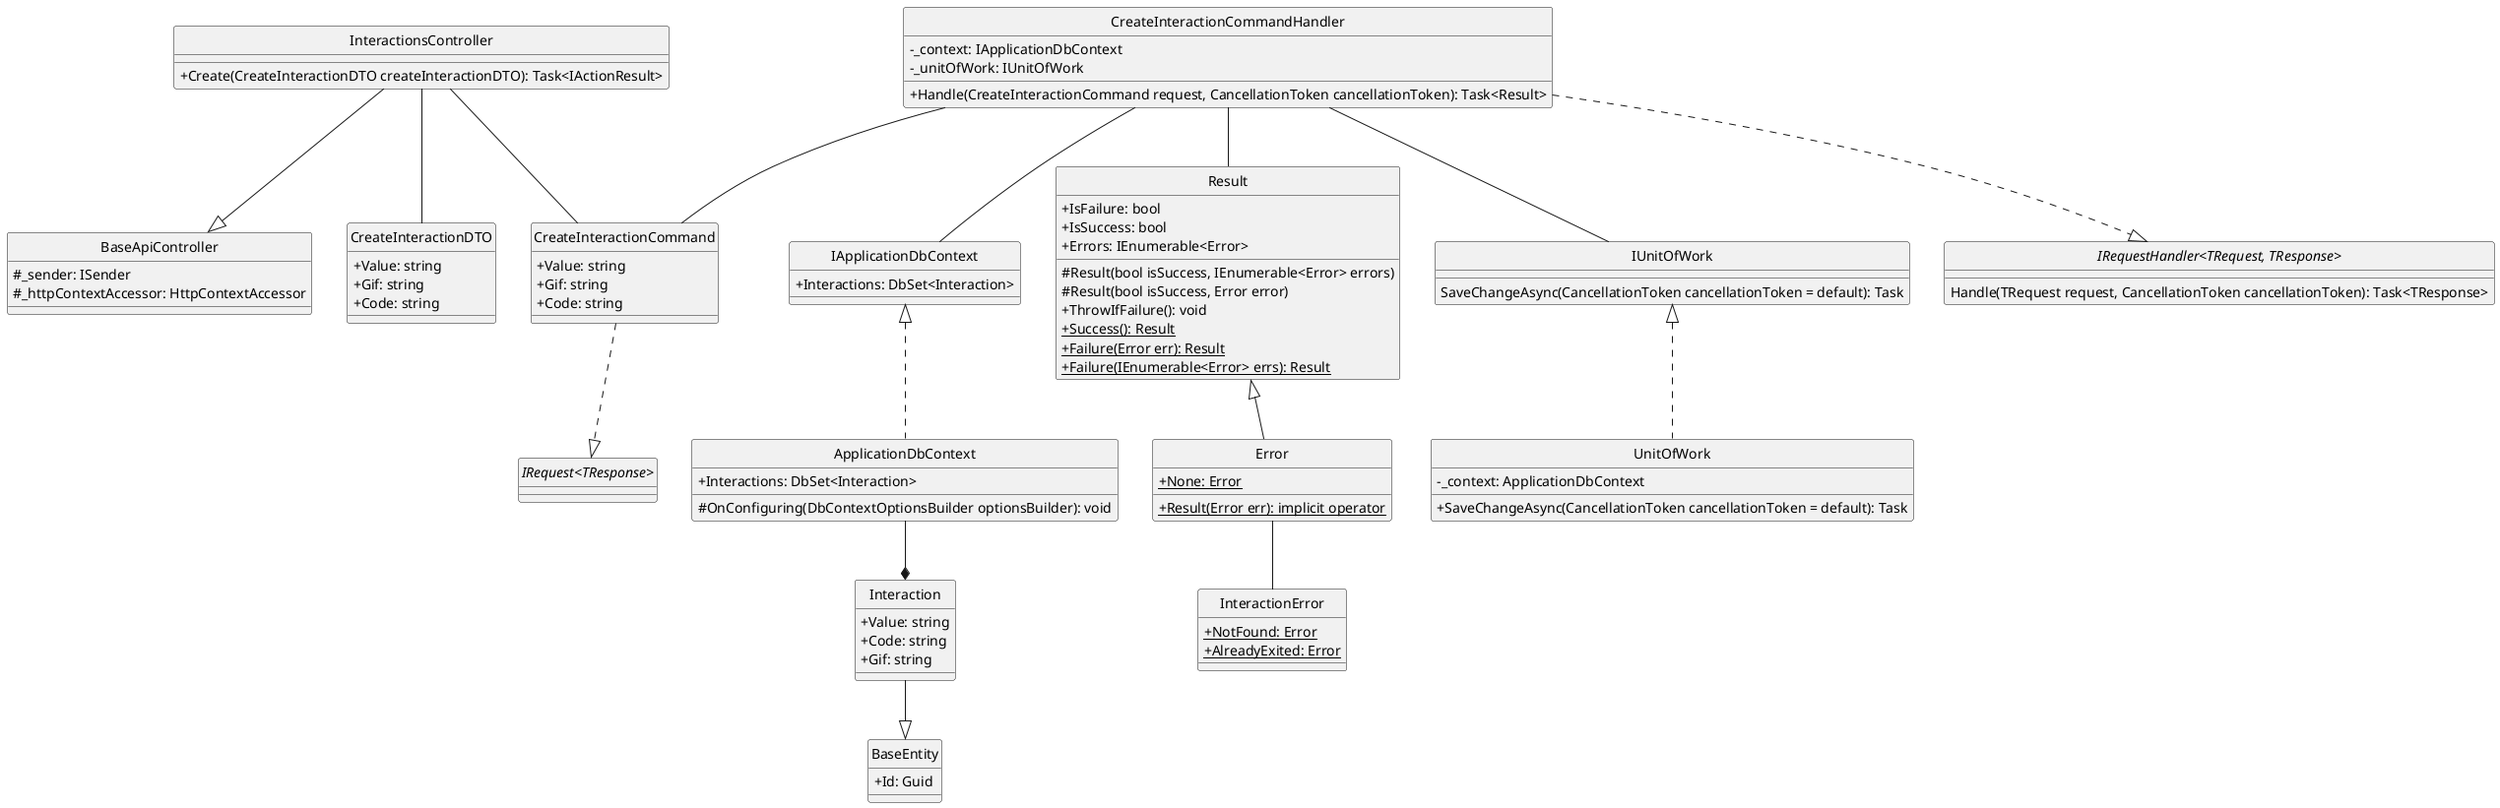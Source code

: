 @startuml createInteraction
hide circle
skinparam classAttributeIconSize 0

class BaseApiController {
    #_sender: ISender
    #_httpContextAccessor: HttpContextAccessor
}

class InteractionsController {
    +Create(CreateInteractionDTO createInteractionDTO): Task<IActionResult>
}

class CreateInteractionCommand {
    +Value: string
    +Gif: string
    +Code: string
}

class CreateInteractionCommandHandler {
    -_context: IApplicationDbContext 
    -_unitOfWork: IUnitOfWork
    +Handle(CreateInteractionCommand request, CancellationToken cancellationToken): Task<Result> 
}

class IApplicationDbContext {
    +Interactions: DbSet<Interaction>
}

class ApplicationDbContext {
    +Interactions: DbSet<Interaction>
    #OnConfiguring(DbContextOptionsBuilder optionsBuilder): void
}

class Result {
    +IsFailure: bool 
    +IsSuccess: bool
    +Errors: IEnumerable<Error>
    #Result(bool isSuccess, IEnumerable<Error> errors)
    #Result(bool isSuccess, Error error)
    +ThrowIfFailure(): void
    +{static} Success(): Result
    +{static} Failure(Error err): Result
    +{static} Failure(IEnumerable<Error> errs): Result
}

class Error {
    +{static} None: Error
    +{static} Result(Error err): implicit operator
}

class IUnitOfWork {
    SaveChangeAsync(CancellationToken cancellationToken = default): Task
}

class UnitOfWork {
    -_context: ApplicationDbContext
    +SaveChangeAsync(CancellationToken cancellationToken = default): Task
}

class InteractionError {
    +{static} NotFound: Error
    +{static} AlreadyExited: Error
}

class CreateInteractionDTO {
    +Value: string
    +Gif: string
    +Code: string
}

class BaseEntity {
    +Id: Guid
}

class Interaction {
    +Value: string
    +Code: string
    +Gif: string
}

interface "IRequest<TResponse>"
interface "IRequestHandler<TRequest, TResponse>"{
    Handle(TRequest request, CancellationToken cancellationToken): Task<TResponse>
}

'==== Create Interaction ====
'API Layer
InteractionsController --|> BaseApiController
InteractionsController -- CreateInteractionCommand
InteractionsController -- CreateInteractionDTO
'Application Layer
CreateInteractionCommand ..|> "IRequest<TResponse>"
CreateInteractionCommandHandler ..|> "IRequestHandler<TRequest, TResponse>"
CreateInteractionCommandHandler -- CreateInteractionCommand
CreateInteractionCommandHandler -- Result
CreateInteractionCommandHandler -- IUnitOfWork
CreateInteractionCommandHandler -- IApplicationDbContext
'Domain Layer
Result <|-- Error
Error -- InteractionError
Interaction --|> BaseEntity
'Infrastructure Layer
IUnitOfWork <|.. UnitOfWork
IApplicationDbContext <|.. ApplicationDbContext
ApplicationDbContext --* Interaction
@enduml